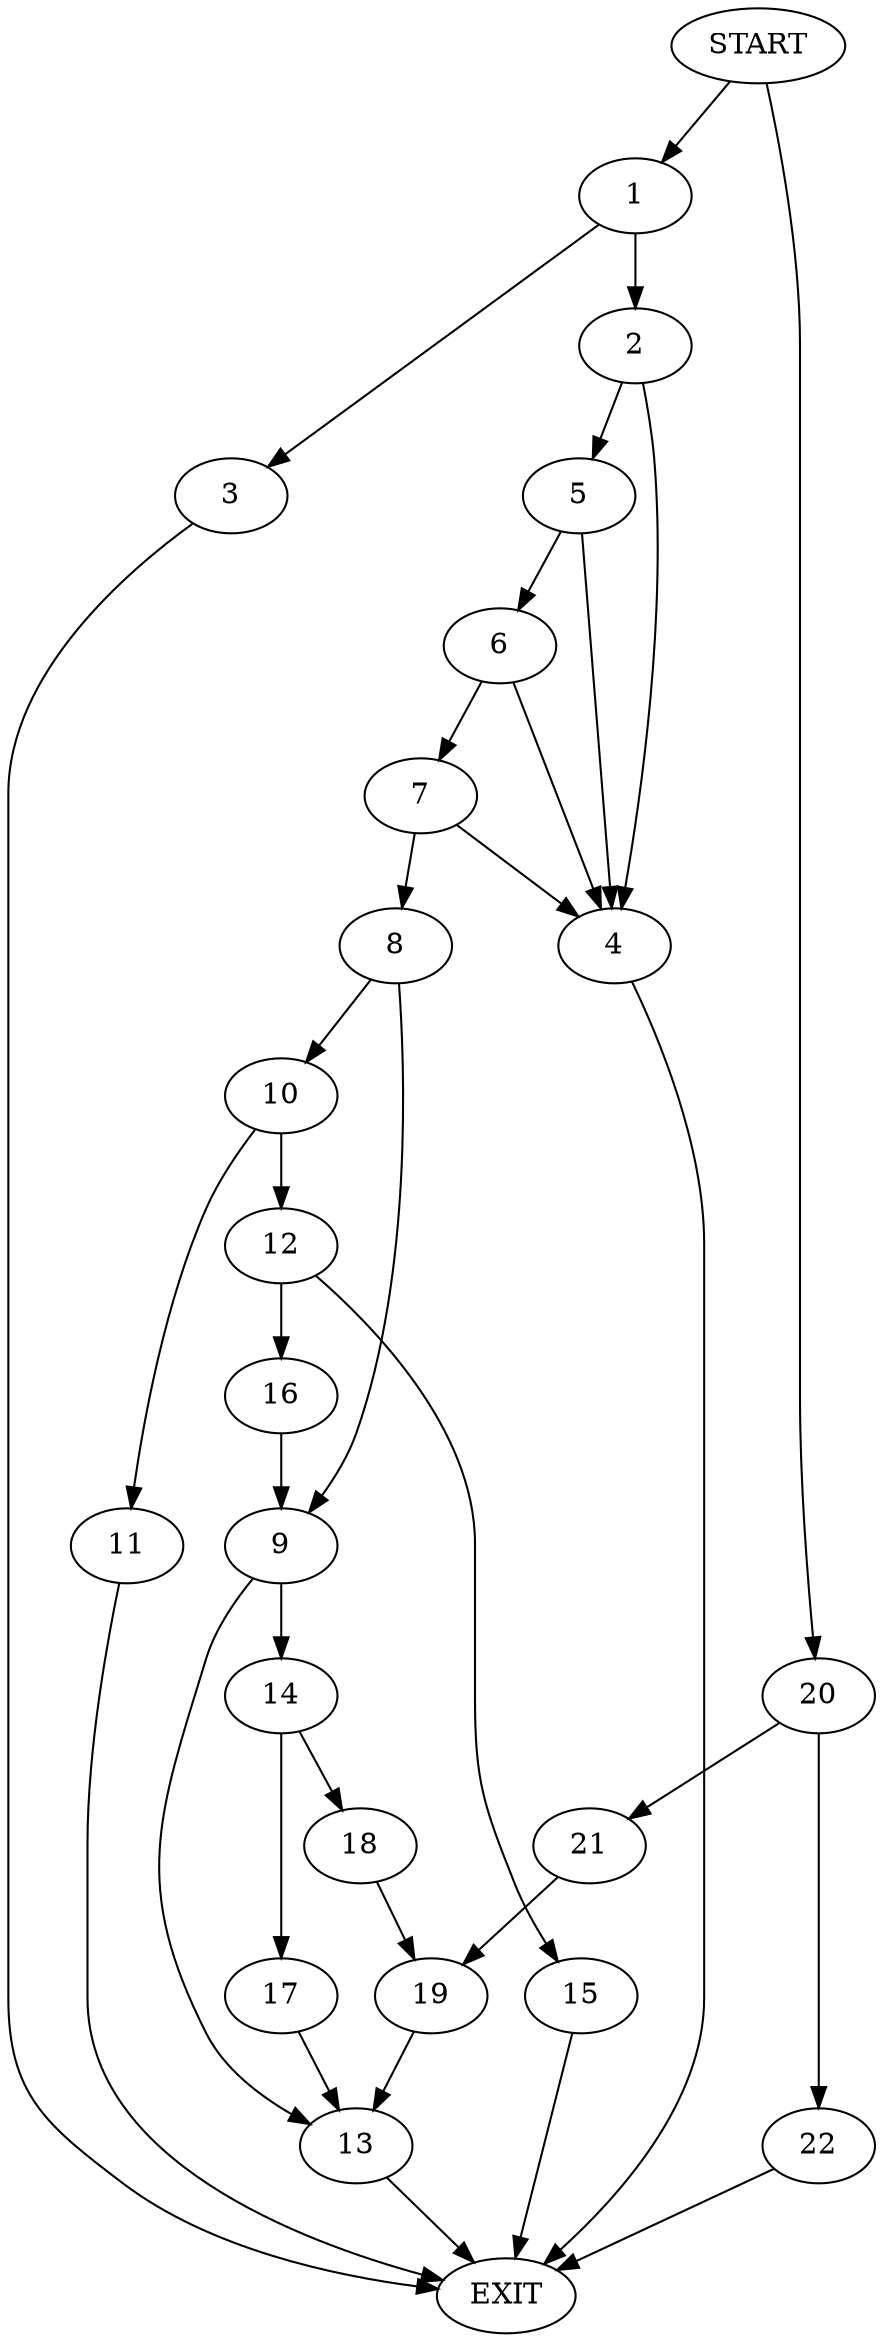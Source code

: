 digraph {
0 [label="START"]
23 [label="EXIT"]
0 -> 1
1 -> 2
1 -> 3
2 -> 4
2 -> 5
3 -> 23
5 -> 4
5 -> 6
4 -> 23
6 -> 7
6 -> 4
7 -> 4
7 -> 8
8 -> 9
8 -> 10
10 -> 11
10 -> 12
9 -> 13
9 -> 14
12 -> 15
12 -> 16
11 -> 23
15 -> 23
16 -> 9
14 -> 17
14 -> 18
13 -> 23
18 -> 19
17 -> 13
19 -> 13
0 -> 20
20 -> 21
20 -> 22
22 -> 23
21 -> 19
}
